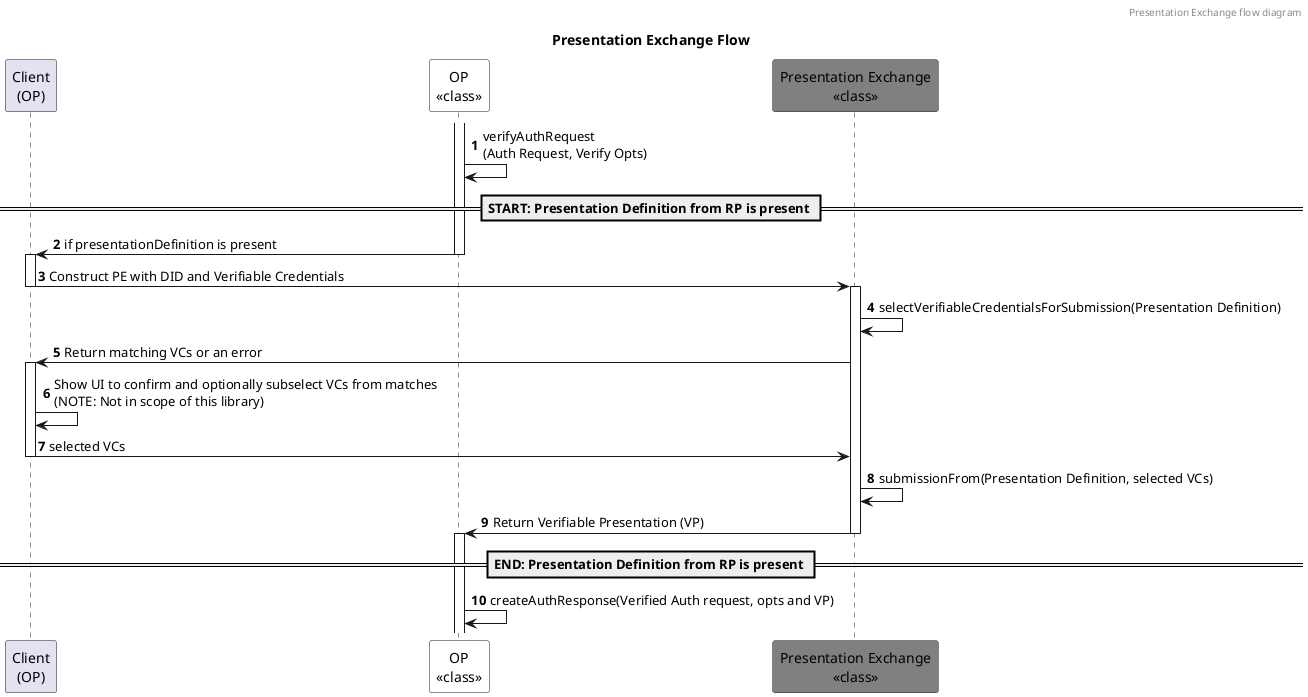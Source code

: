 @startuml
header Presentation Exchange flow diagram
title
Presentation Exchange Flow
end title

autonumber

participant "Client\n(OP)" as CLIENT order 0
participant "OP\n<<class>>" as OP order 1 #White
participant "Presentation Exchange\n<<class>>" as PE order 2 #Gray

activate OP
OP -> OP: verifyAuthRequest\n(Auth Request, Verify Opts)
== START: Presentation Definition from RP is present ==

OP -> CLIENT: if presentationDefinition is present
deactivate OP
activate CLIENT
CLIENT -> PE: Construct PE with DID and Verifiable Credentials
deactivate CLIENT

activate PE
PE -> PE: selectVerifiableCredentialsForSubmission(Presentation Definition)
PE -> CLIENT: Return matching VCs or an error
activate CLIENT
CLIENT -> CLIENT: Show UI to confirm and optionally subselect VCs from matches\n(NOTE: Not in scope of this library)
CLIENT -> PE: selected VCs
deactivate CLIENT
PE -> PE: submissionFrom(Presentation Definition, selected VCs)
PE -> OP: Return Verifiable Presentation (VP)
deactivate PE
== END: Presentation Definition from RP is present ==
activate OP
OP -> OP: createAuthResponse(Verified Auth request, opts and VP)


@enduml
